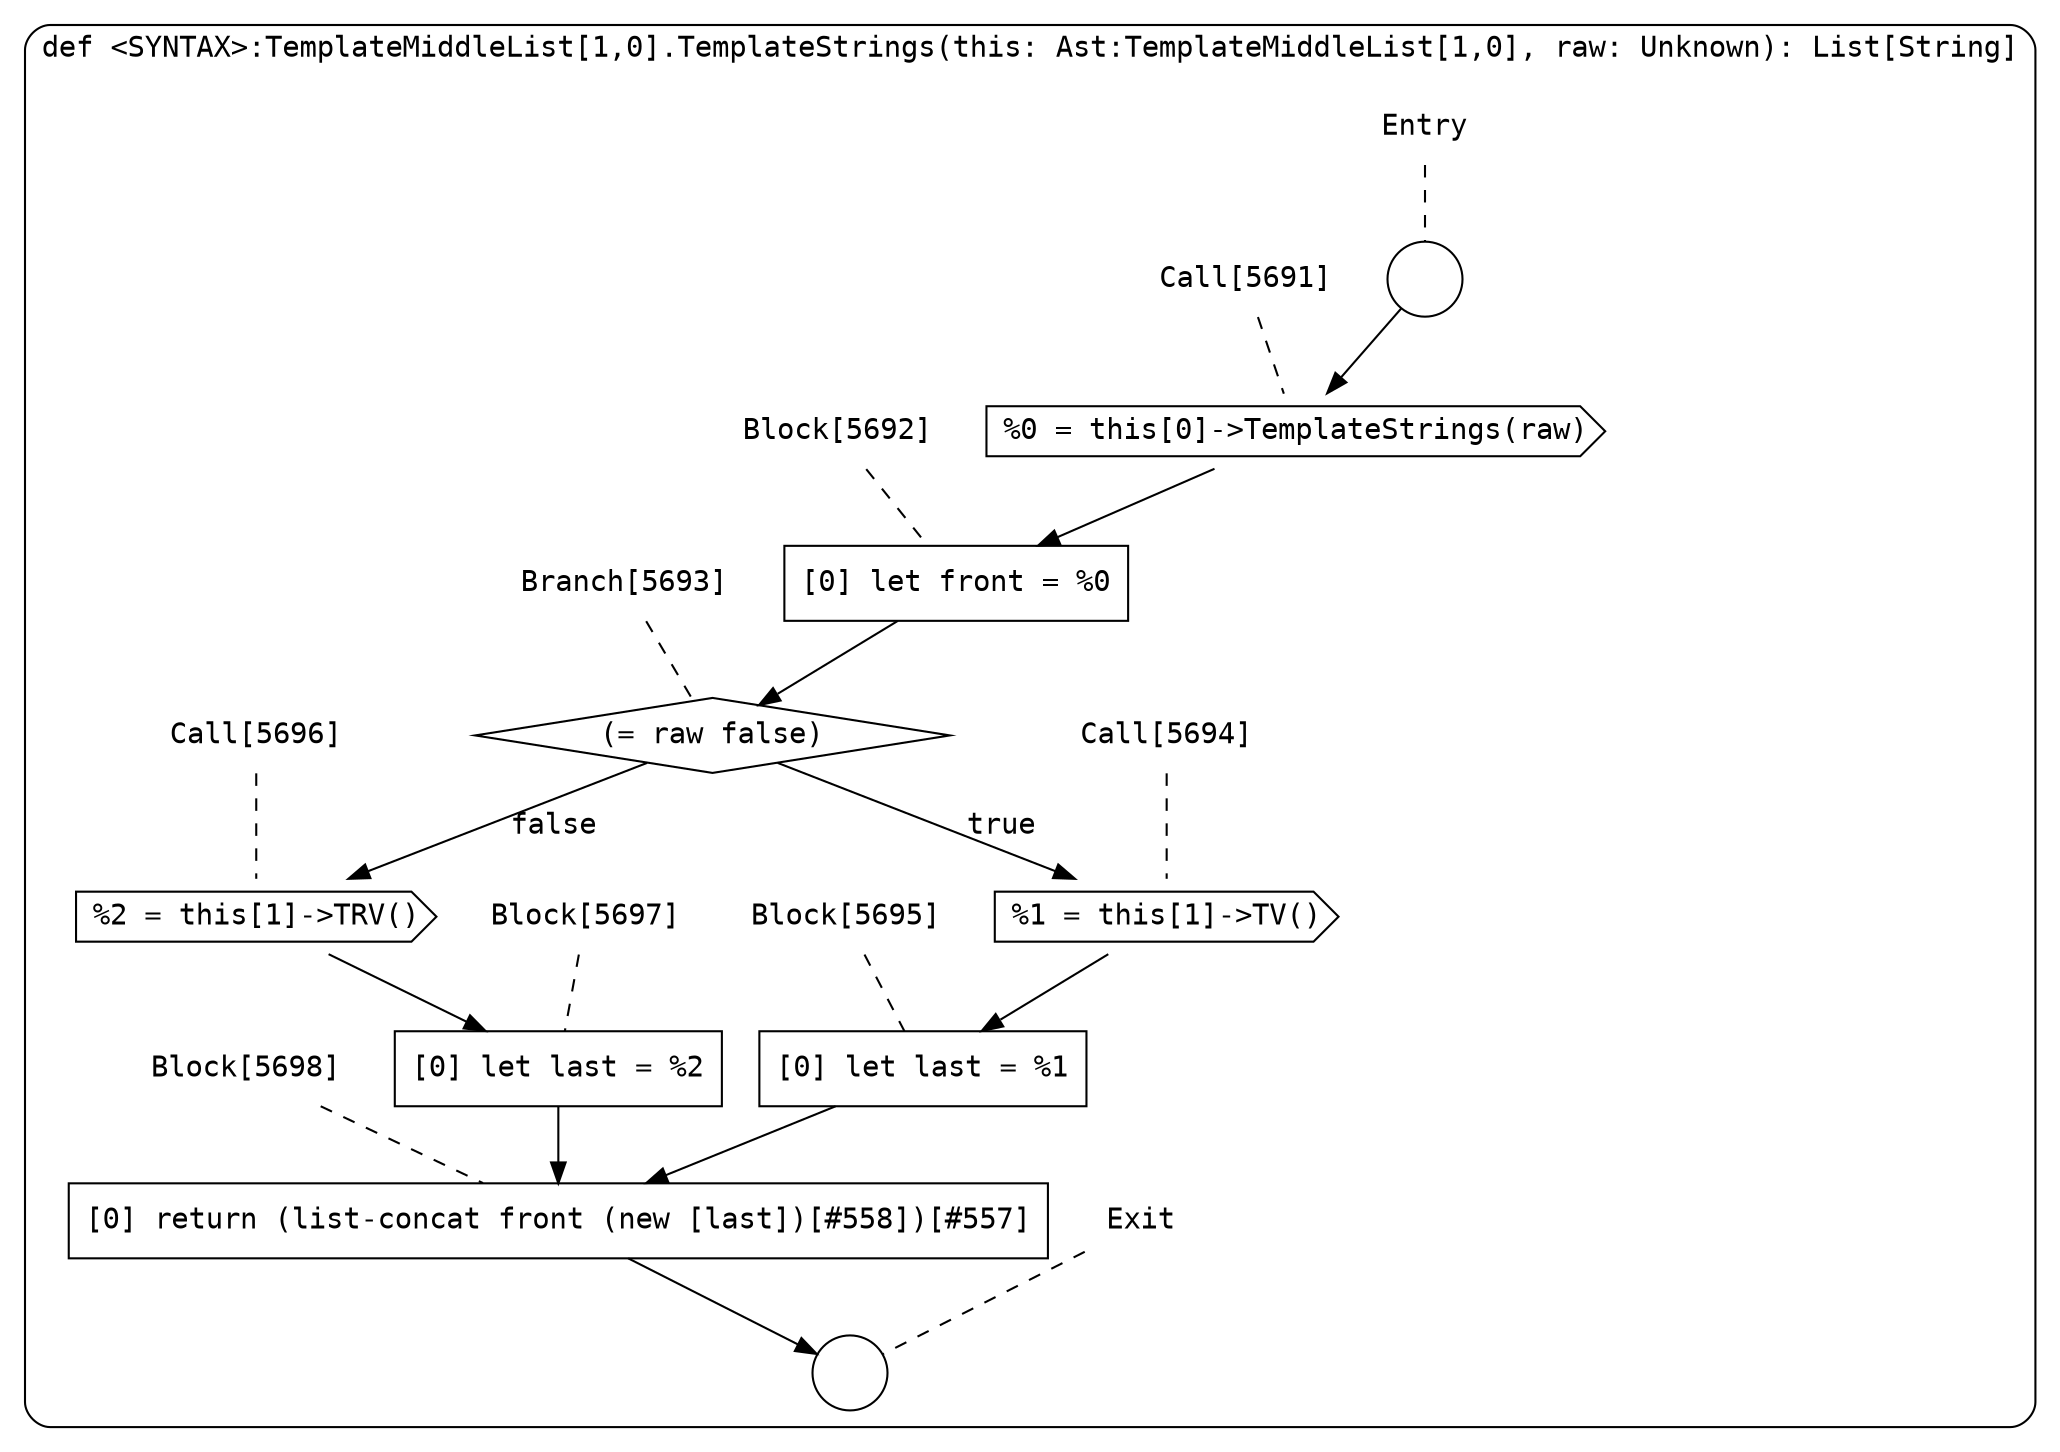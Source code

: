 digraph {
  graph [fontname = "Consolas"]
  node [fontname = "Consolas"]
  edge [fontname = "Consolas"]
  subgraph cluster1244 {
    label = "def <SYNTAX>:TemplateMiddleList[1,0].TemplateStrings(this: Ast:TemplateMiddleList[1,0], raw: Unknown): List[String]"
    style = rounded
    cluster1244_entry_name [shape=none, label=<<font color="black">Entry</font>>]
    cluster1244_entry_name -> cluster1244_entry [arrowhead=none, color="black", style=dashed]
    cluster1244_entry [shape=circle label=" " color="black" fillcolor="white" style=filled]
    cluster1244_entry -> node5691 [color="black"]
    cluster1244_exit_name [shape=none, label=<<font color="black">Exit</font>>]
    cluster1244_exit_name -> cluster1244_exit [arrowhead=none, color="black", style=dashed]
    cluster1244_exit [shape=circle label=" " color="black" fillcolor="white" style=filled]
    node5691_name [shape=none, label=<<font color="black">Call[5691]</font>>]
    node5691_name -> node5691 [arrowhead=none, color="black", style=dashed]
    node5691 [shape=cds, label=<<font color="black">%0 = this[0]-&gt;TemplateStrings(raw)</font>> color="black" fillcolor="white", style=filled]
    node5691 -> node5692 [color="black"]
    node5692_name [shape=none, label=<<font color="black">Block[5692]</font>>]
    node5692_name -> node5692 [arrowhead=none, color="black", style=dashed]
    node5692 [shape=box, label=<<font color="black">[0] let front = %0<BR ALIGN="LEFT"/></font>> color="black" fillcolor="white", style=filled]
    node5692 -> node5693 [color="black"]
    node5693_name [shape=none, label=<<font color="black">Branch[5693]</font>>]
    node5693_name -> node5693 [arrowhead=none, color="black", style=dashed]
    node5693 [shape=diamond, label=<<font color="black">(= raw false)</font>> color="black" fillcolor="white", style=filled]
    node5693 -> node5694 [label=<<font color="black">true</font>> color="black"]
    node5693 -> node5696 [label=<<font color="black">false</font>> color="black"]
    node5694_name [shape=none, label=<<font color="black">Call[5694]</font>>]
    node5694_name -> node5694 [arrowhead=none, color="black", style=dashed]
    node5694 [shape=cds, label=<<font color="black">%1 = this[1]-&gt;TV()</font>> color="black" fillcolor="white", style=filled]
    node5694 -> node5695 [color="black"]
    node5696_name [shape=none, label=<<font color="black">Call[5696]</font>>]
    node5696_name -> node5696 [arrowhead=none, color="black", style=dashed]
    node5696 [shape=cds, label=<<font color="black">%2 = this[1]-&gt;TRV()</font>> color="black" fillcolor="white", style=filled]
    node5696 -> node5697 [color="black"]
    node5695_name [shape=none, label=<<font color="black">Block[5695]</font>>]
    node5695_name -> node5695 [arrowhead=none, color="black", style=dashed]
    node5695 [shape=box, label=<<font color="black">[0] let last = %1<BR ALIGN="LEFT"/></font>> color="black" fillcolor="white", style=filled]
    node5695 -> node5698 [color="black"]
    node5697_name [shape=none, label=<<font color="black">Block[5697]</font>>]
    node5697_name -> node5697 [arrowhead=none, color="black", style=dashed]
    node5697 [shape=box, label=<<font color="black">[0] let last = %2<BR ALIGN="LEFT"/></font>> color="black" fillcolor="white", style=filled]
    node5697 -> node5698 [color="black"]
    node5698_name [shape=none, label=<<font color="black">Block[5698]</font>>]
    node5698_name -> node5698 [arrowhead=none, color="black", style=dashed]
    node5698 [shape=box, label=<<font color="black">[0] return (list-concat front (new [last])[#558])[#557]<BR ALIGN="LEFT"/></font>> color="black" fillcolor="white", style=filled]
    node5698 -> cluster1244_exit [color="black"]
  }
}